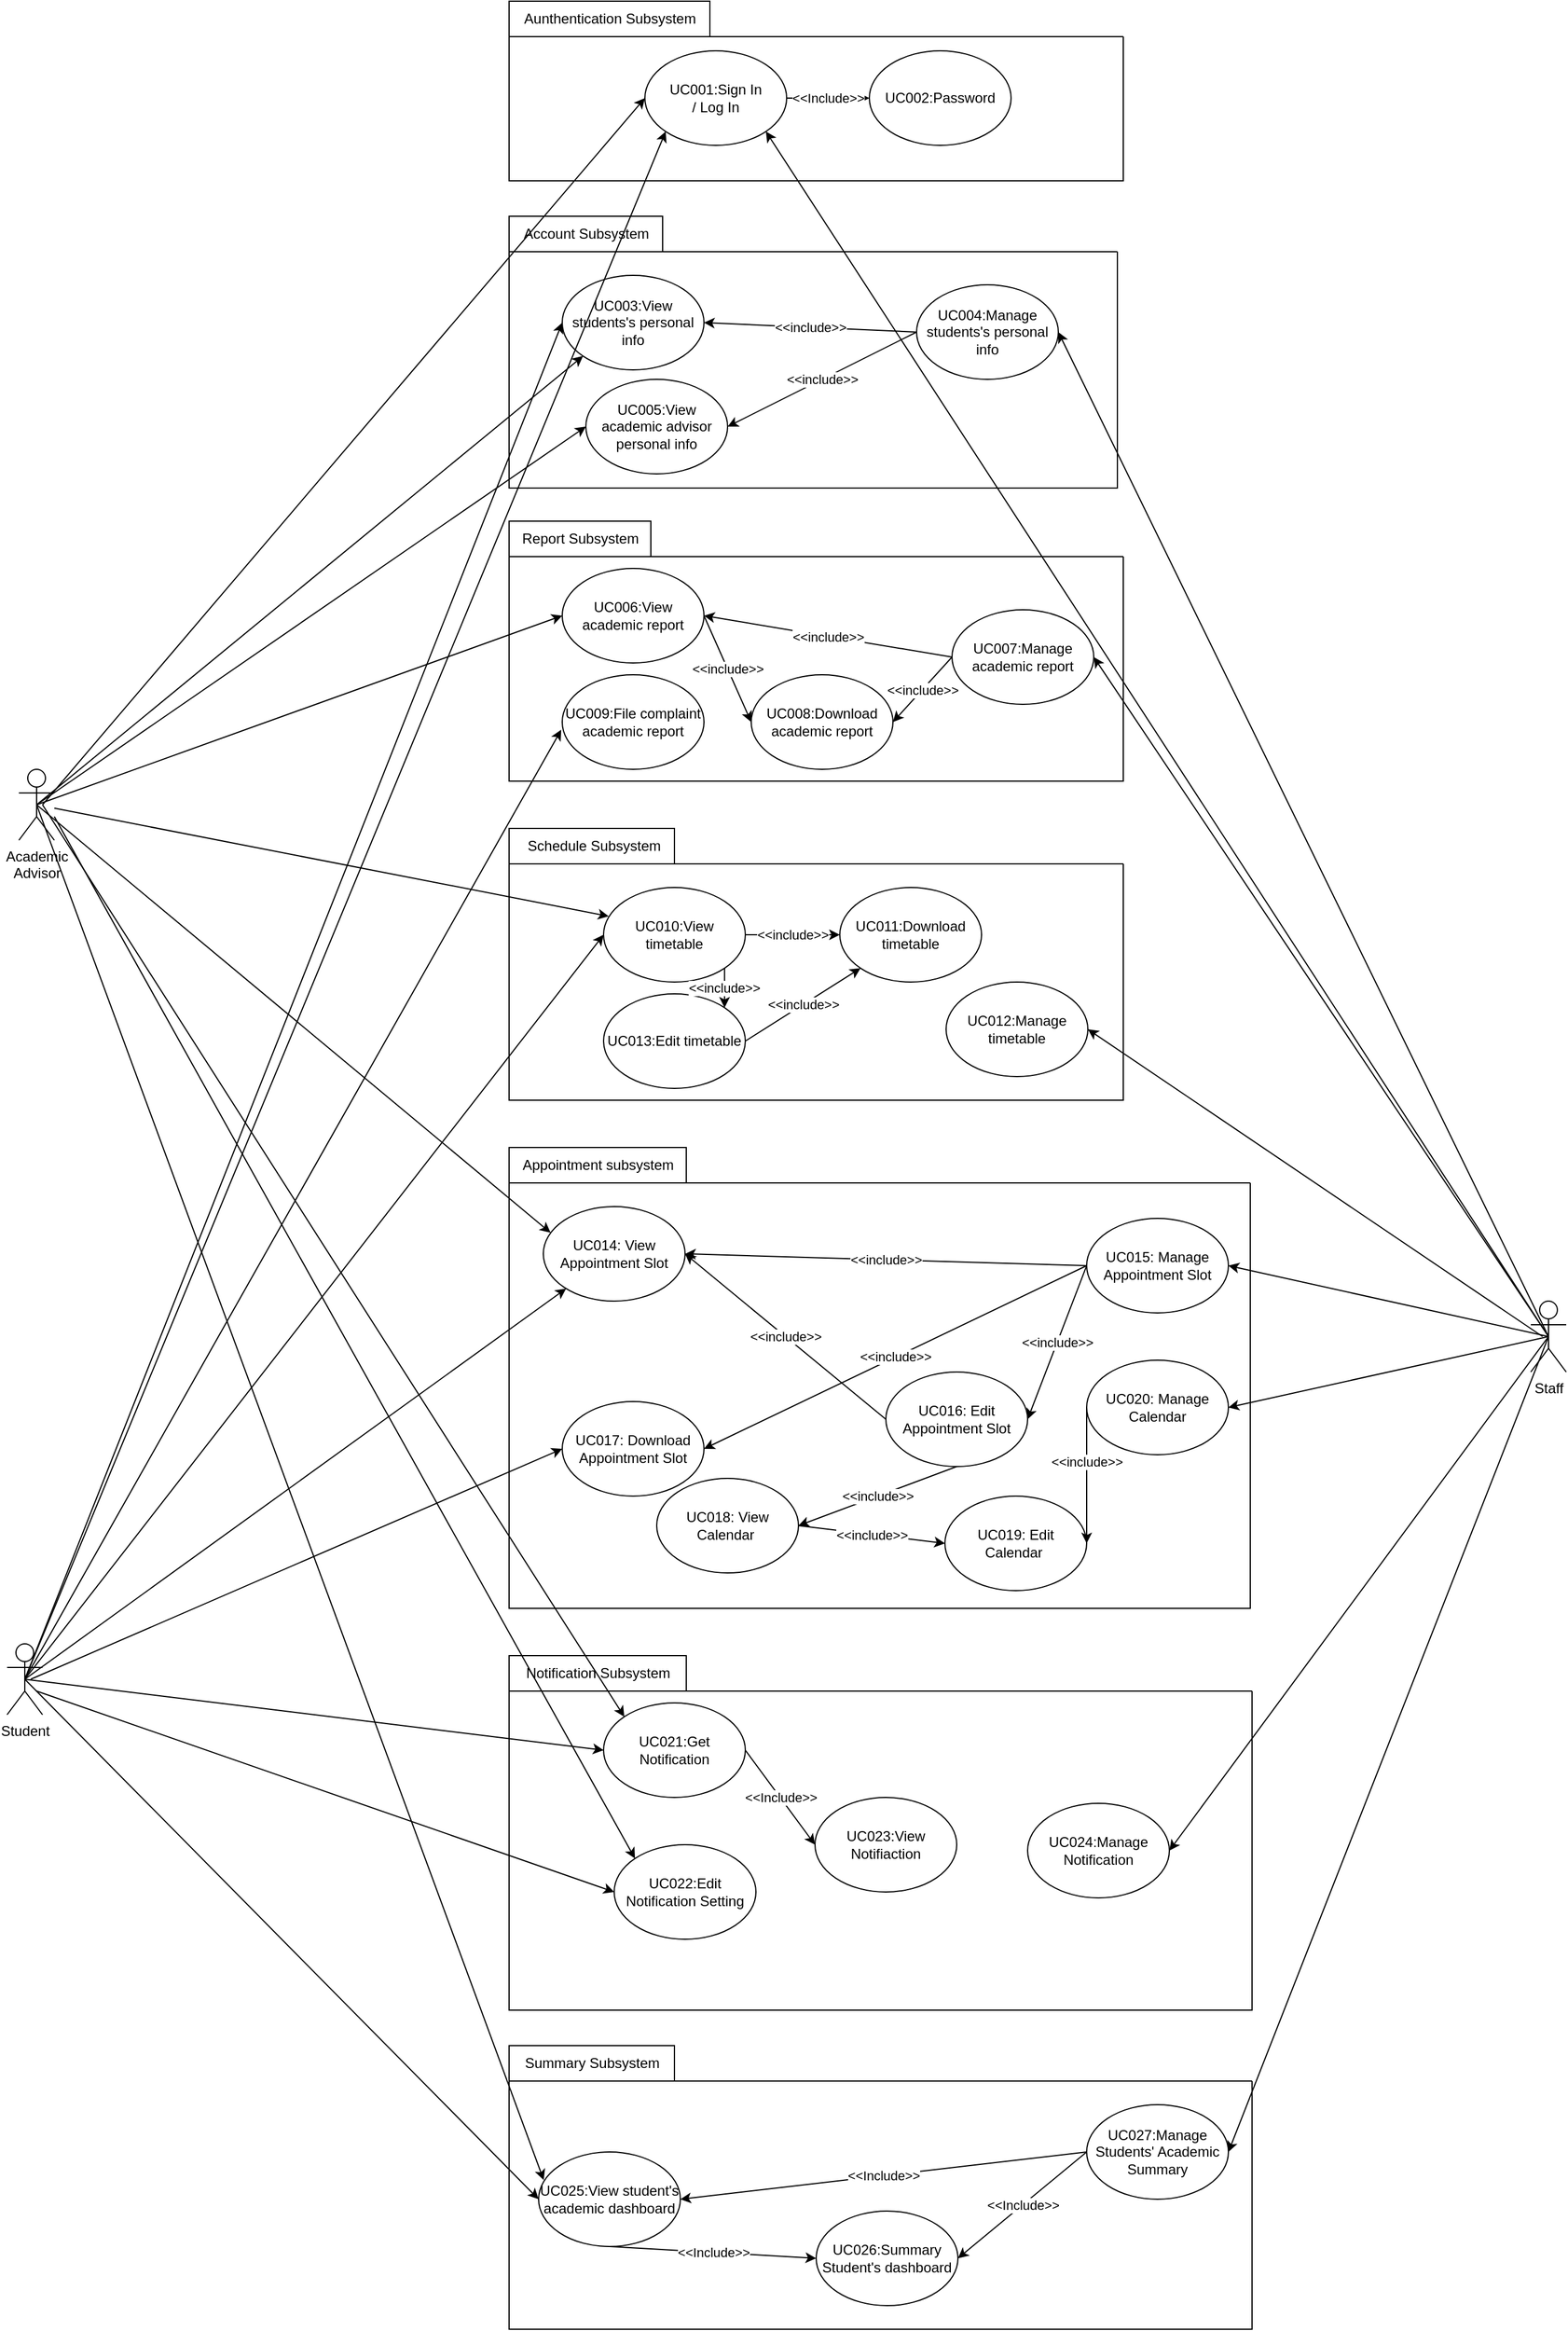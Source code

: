 <mxfile>
    <diagram id="Ir0NtG7bJPNsTs--VWmk" name="Page-1">
        <mxGraphModel dx="1682" dy="611" grid="1" gridSize="10" guides="1" tooltips="1" connect="1" arrows="1" fold="1" page="1" pageScale="1" pageWidth="850" pageHeight="1100" math="0" shadow="0">
            <root>
                <mxCell id="0"/>
                <mxCell id="1" parent="0"/>
                <mxCell id="3" value="Academic &lt;br&gt;Advisor" style="shape=umlActor;verticalLabelPosition=bottom;verticalAlign=top;html=1;outlineConnect=0;" vertex="1" parent="1">
                    <mxGeometry x="-610" y="680" width="30" height="60" as="geometry"/>
                </mxCell>
                <mxCell id="4" value="Staff" style="shape=umlActor;verticalLabelPosition=bottom;verticalAlign=top;html=1;outlineConnect=0;" vertex="1" parent="1">
                    <mxGeometry x="670" y="1130" width="30" height="60" as="geometry"/>
                </mxCell>
                <mxCell id="5" value="" style="swimlane;startSize=0;" vertex="1" parent="1">
                    <mxGeometry x="-195" y="500" width="520" height="190" as="geometry"/>
                </mxCell>
                <mxCell id="6" value="UC006:View academic report" style="ellipse;whiteSpace=wrap;html=1;" vertex="1" parent="5">
                    <mxGeometry x="45" y="10" width="120" height="80" as="geometry"/>
                </mxCell>
                <mxCell id="7" value="UC008:Download academic report" style="ellipse;whiteSpace=wrap;html=1;" vertex="1" parent="5">
                    <mxGeometry x="205" y="100" width="120" height="80" as="geometry"/>
                </mxCell>
                <mxCell id="8" value="UC007:Manage academic report" style="ellipse;whiteSpace=wrap;html=1;" vertex="1" parent="5">
                    <mxGeometry x="375" y="45" width="120" height="80" as="geometry"/>
                </mxCell>
                <mxCell id="9" value="UC009:File complaint academic report" style="ellipse;whiteSpace=wrap;html=1;" vertex="1" parent="5">
                    <mxGeometry x="45" y="100" width="120" height="80" as="geometry"/>
                </mxCell>
                <mxCell id="10" value="" style="endArrow=classic;html=1;rounded=0;exitX=0;exitY=0.5;exitDx=0;exitDy=0;entryX=1;entryY=0.5;entryDx=0;entryDy=0;" edge="1" parent="5" source="8" target="6">
                    <mxGeometry relative="1" as="geometry">
                        <mxPoint x="185" y="140" as="sourcePoint"/>
                        <mxPoint x="285" y="140" as="targetPoint"/>
                    </mxGeometry>
                </mxCell>
                <mxCell id="11" value="&amp;lt;&amp;lt;include&amp;gt;&amp;gt;" style="edgeLabel;resizable=0;html=1;align=center;verticalAlign=middle;" connectable="0" vertex="1" parent="10">
                    <mxGeometry relative="1" as="geometry"/>
                </mxCell>
                <mxCell id="12" value="" style="endArrow=classic;html=1;rounded=0;exitX=0;exitY=0.5;exitDx=0;exitDy=0;entryX=1;entryY=0.5;entryDx=0;entryDy=0;" edge="1" parent="5" source="8" target="7">
                    <mxGeometry relative="1" as="geometry">
                        <mxPoint x="365" y="145" as="sourcePoint"/>
                        <mxPoint x="175" y="60" as="targetPoint"/>
                    </mxGeometry>
                </mxCell>
                <mxCell id="13" value="&amp;lt;&amp;lt;include&amp;gt;&amp;gt;" style="edgeLabel;resizable=0;html=1;align=center;verticalAlign=middle;" connectable="0" vertex="1" parent="12">
                    <mxGeometry relative="1" as="geometry"/>
                </mxCell>
                <mxCell id="14" value="" style="endArrow=classic;html=1;rounded=0;exitX=1;exitY=0.5;exitDx=0;exitDy=0;entryX=0;entryY=0.5;entryDx=0;entryDy=0;" edge="1" parent="5" source="6" target="7">
                    <mxGeometry relative="1" as="geometry">
                        <mxPoint x="385" y="95" as="sourcePoint"/>
                        <mxPoint x="330" y="140" as="targetPoint"/>
                    </mxGeometry>
                </mxCell>
                <mxCell id="15" value="&amp;lt;&amp;lt;include&amp;gt;&amp;gt;" style="edgeLabel;resizable=0;html=1;align=center;verticalAlign=middle;" connectable="0" vertex="1" parent="14">
                    <mxGeometry relative="1" as="geometry"/>
                </mxCell>
                <mxCell id="16" value="Aunthentication Subsystem" style="text;html=1;align=center;verticalAlign=middle;resizable=0;points=[];autosize=1;strokeColor=default;fillColor=none;" vertex="1" parent="1">
                    <mxGeometry x="-195" y="30" width="170" height="30" as="geometry"/>
                </mxCell>
                <mxCell id="17" value="" style="swimlane;startSize=0;" vertex="1" parent="1">
                    <mxGeometry x="-195" y="60" width="520" height="122" as="geometry"/>
                </mxCell>
                <mxCell id="18" value="UC001:Sign In &lt;br&gt;/ Log In" style="ellipse;whiteSpace=wrap;html=1;" vertex="1" parent="17">
                    <mxGeometry x="115" y="12" width="120" height="80" as="geometry"/>
                </mxCell>
                <mxCell id="19" value="UC002:Password" style="ellipse;whiteSpace=wrap;html=1;" vertex="1" parent="17">
                    <mxGeometry x="305" y="12" width="120" height="80" as="geometry"/>
                </mxCell>
                <mxCell id="20" value="" style="endArrow=classic;html=1;rounded=0;exitX=1;exitY=0.5;exitDx=0;exitDy=0;entryX=0;entryY=0.5;entryDx=0;entryDy=0;" edge="1" parent="17" source="18" target="19">
                    <mxGeometry relative="1" as="geometry">
                        <mxPoint x="245" y="110" as="sourcePoint"/>
                        <mxPoint x="345" y="110" as="targetPoint"/>
                    </mxGeometry>
                </mxCell>
                <mxCell id="21" value="&amp;lt;&amp;lt;Include&amp;gt;&amp;gt;" style="edgeLabel;resizable=0;html=1;align=center;verticalAlign=middle;" connectable="0" vertex="1" parent="20">
                    <mxGeometry relative="1" as="geometry"/>
                </mxCell>
                <mxCell id="22" value="Account Subsystem" style="text;html=1;align=center;verticalAlign=middle;resizable=0;points=[];autosize=1;strokeColor=default;fillColor=none;" vertex="1" parent="1">
                    <mxGeometry x="-195" y="212" width="130" height="30" as="geometry"/>
                </mxCell>
                <mxCell id="23" value="" style="swimlane;startSize=0;" vertex="1" parent="1">
                    <mxGeometry x="-195" y="1460" width="629" height="270" as="geometry"/>
                </mxCell>
                <mxCell id="24" value="" style="ellipse;whiteSpace=wrap;html=1;" vertex="1" parent="23">
                    <mxGeometry x="470" y="-542" height="80" as="geometry"/>
                </mxCell>
                <mxCell id="25" value="UC021:Get Notification" style="ellipse;whiteSpace=wrap;html=1;" vertex="1" parent="23">
                    <mxGeometry x="80" y="10" width="120" height="80" as="geometry"/>
                </mxCell>
                <mxCell id="26" value="UC022:Edit Notification Setting" style="ellipse;whiteSpace=wrap;html=1;" vertex="1" parent="23">
                    <mxGeometry x="89" y="130" width="120" height="80" as="geometry"/>
                </mxCell>
                <mxCell id="27" value="UC023:View Notifiaction" style="ellipse;whiteSpace=wrap;html=1;" vertex="1" parent="23">
                    <mxGeometry x="259" y="90" width="120" height="80" as="geometry"/>
                </mxCell>
                <mxCell id="28" value="UC024:Manage Notification" style="ellipse;whiteSpace=wrap;html=1;" vertex="1" parent="23">
                    <mxGeometry x="439" y="95" width="120" height="80" as="geometry"/>
                </mxCell>
                <mxCell id="29" value="" style="endArrow=classic;html=1;rounded=0;exitX=1;exitY=0.5;exitDx=0;exitDy=0;entryX=0;entryY=0.5;entryDx=0;entryDy=0;" edge="1" parent="23" source="25" target="27">
                    <mxGeometry relative="1" as="geometry">
                        <mxPoint x="377.04" y="270.0" as="sourcePoint"/>
                        <mxPoint x="140" y="110" as="targetPoint"/>
                    </mxGeometry>
                </mxCell>
                <mxCell id="30" value="&amp;lt;&amp;lt;Include&amp;gt;&amp;gt;" style="edgeLabel;resizable=0;html=1;align=center;verticalAlign=middle;" connectable="0" vertex="1" parent="29">
                    <mxGeometry relative="1" as="geometry"/>
                </mxCell>
                <mxCell id="31" value="Summary Subsystem" style="text;html=1;align=center;verticalAlign=middle;resizable=0;points=[];autosize=1;strokeColor=default;fillColor=none;" vertex="1" parent="1">
                    <mxGeometry x="-195" y="1760" width="140" height="30" as="geometry"/>
                </mxCell>
                <mxCell id="32" value="" style="swimlane;startSize=0;" vertex="1" parent="1">
                    <mxGeometry x="-195" y="242" width="515" height="200" as="geometry"/>
                </mxCell>
                <mxCell id="33" value="UC003:View students's personal info" style="ellipse;whiteSpace=wrap;html=1;" vertex="1" parent="32">
                    <mxGeometry x="45" y="20" width="120" height="80" as="geometry"/>
                </mxCell>
                <mxCell id="34" value="UC005:View academic advisor personal info" style="ellipse;whiteSpace=wrap;html=1;" vertex="1" parent="32">
                    <mxGeometry x="65" y="108" width="120" height="80" as="geometry"/>
                </mxCell>
                <mxCell id="35" value="UC004:Manage students's personal info" style="ellipse;whiteSpace=wrap;html=1;" vertex="1" parent="32">
                    <mxGeometry x="345" y="28" width="120" height="80" as="geometry"/>
                </mxCell>
                <mxCell id="36" value="" style="endArrow=classic;html=1;rounded=0;entryX=1;entryY=0.5;entryDx=0;entryDy=0;exitX=0;exitY=0.5;exitDx=0;exitDy=0;" edge="1" parent="32" source="35" target="33">
                    <mxGeometry relative="1" as="geometry">
                        <mxPoint x="365" y="403" as="sourcePoint"/>
                        <mxPoint x="175" y="318" as="targetPoint"/>
                    </mxGeometry>
                </mxCell>
                <mxCell id="37" value="&amp;lt;&amp;lt;include&amp;gt;&amp;gt;" style="edgeLabel;resizable=0;html=1;align=center;verticalAlign=middle;" connectable="0" vertex="1" parent="36">
                    <mxGeometry relative="1" as="geometry"/>
                </mxCell>
                <mxCell id="38" value="" style="endArrow=classic;html=1;rounded=0;entryX=1;entryY=0.5;entryDx=0;entryDy=0;exitX=0;exitY=0.5;exitDx=0;exitDy=0;" edge="1" parent="32" source="35" target="34">
                    <mxGeometry relative="1" as="geometry">
                        <mxPoint x="355" y="78" as="sourcePoint"/>
                        <mxPoint x="175" y="70" as="targetPoint"/>
                    </mxGeometry>
                </mxCell>
                <mxCell id="39" value="&amp;lt;&amp;lt;include&amp;gt;&amp;gt;" style="edgeLabel;resizable=0;html=1;align=center;verticalAlign=middle;" connectable="0" vertex="1" parent="38">
                    <mxGeometry relative="1" as="geometry"/>
                </mxCell>
                <mxCell id="40" value="Report Subsystem" style="text;html=1;align=center;verticalAlign=middle;resizable=0;points=[];autosize=1;strokeColor=default;fillColor=none;" vertex="1" parent="1">
                    <mxGeometry x="-195" y="470" width="120" height="30" as="geometry"/>
                </mxCell>
                <mxCell id="41" value="" style="swimlane;startSize=0;" vertex="1" parent="1">
                    <mxGeometry x="-195" y="1790" width="629" height="210" as="geometry"/>
                </mxCell>
                <mxCell id="42" value="UC025:View student's academic dashboard" style="ellipse;whiteSpace=wrap;html=1;" vertex="1" parent="41">
                    <mxGeometry x="25" y="60" width="120" height="80" as="geometry"/>
                </mxCell>
                <mxCell id="43" value="UC026:Summary Student's dashboard" style="ellipse;whiteSpace=wrap;html=1;" vertex="1" parent="41">
                    <mxGeometry x="260" y="110" width="120" height="80" as="geometry"/>
                </mxCell>
                <mxCell id="44" value="UC027:Manage Students' Academic Summary" style="ellipse;whiteSpace=wrap;html=1;" vertex="1" parent="41">
                    <mxGeometry x="489" y="20" width="120" height="80" as="geometry"/>
                </mxCell>
                <mxCell id="45" value="" style="endArrow=classic;html=1;rounded=0;exitX=0;exitY=0.5;exitDx=0;exitDy=0;entryX=1;entryY=0.5;entryDx=0;entryDy=0;" edge="1" parent="41" source="44" target="42">
                    <mxGeometry relative="1" as="geometry">
                        <mxPoint x="438.04" y="113.24" as="sourcePoint"/>
                        <mxPoint x="190" y="50" as="targetPoint"/>
                    </mxGeometry>
                </mxCell>
                <mxCell id="46" value="&amp;lt;&amp;lt;Include&amp;gt;&amp;gt;" style="edgeLabel;resizable=0;html=1;align=center;verticalAlign=middle;" connectable="0" vertex="1" parent="45">
                    <mxGeometry relative="1" as="geometry"/>
                </mxCell>
                <mxCell id="47" value="" style="endArrow=classic;html=1;rounded=0;exitX=0;exitY=0.5;exitDx=0;exitDy=0;entryX=1;entryY=0.5;entryDx=0;entryDy=0;" edge="1" parent="41" source="44" target="43">
                    <mxGeometry relative="1" as="geometry">
                        <mxPoint x="329" y="-20" as="sourcePoint"/>
                        <mxPoint x="429" y="-20" as="targetPoint"/>
                    </mxGeometry>
                </mxCell>
                <mxCell id="48" value="&amp;lt;&amp;lt;Include&amp;gt;&amp;gt;" style="edgeLabel;resizable=0;html=1;align=center;verticalAlign=middle;" connectable="0" vertex="1" parent="47">
                    <mxGeometry relative="1" as="geometry"/>
                </mxCell>
                <mxCell id="49" value="" style="endArrow=classic;html=1;rounded=0;entryX=0;entryY=0.5;entryDx=0;entryDy=0;exitX=0.5;exitY=1;exitDx=0;exitDy=0;" edge="1" parent="41" source="42" target="43">
                    <mxGeometry relative="1" as="geometry">
                        <mxPoint x="130" y="70" as="sourcePoint"/>
                        <mxPoint x="230" y="150" as="targetPoint"/>
                    </mxGeometry>
                </mxCell>
                <mxCell id="50" value="&amp;lt;&amp;lt;Include&amp;gt;&amp;gt;" style="edgeLabel;resizable=0;html=1;align=center;verticalAlign=middle;" connectable="0" vertex="1" parent="49">
                    <mxGeometry relative="1" as="geometry"/>
                </mxCell>
                <mxCell id="51" value="" style="swimlane;startSize=0;" vertex="1" parent="1">
                    <mxGeometry x="-195" y="1030" width="627.5" height="360" as="geometry"/>
                </mxCell>
                <mxCell id="52" value="UC014: View Appointment Slot" style="ellipse;whiteSpace=wrap;html=1;" vertex="1" parent="51">
                    <mxGeometry x="29" y="20" width="120" height="80" as="geometry"/>
                </mxCell>
                <mxCell id="53" value="UC015: Manage Appointment Slot" style="ellipse;whiteSpace=wrap;html=1;" vertex="1" parent="51">
                    <mxGeometry x="489" y="30" width="120" height="80" as="geometry"/>
                </mxCell>
                <mxCell id="54" value="UC017: Download Appointment Slot" style="ellipse;whiteSpace=wrap;html=1;" vertex="1" parent="51">
                    <mxGeometry x="45" y="185" width="120" height="80" as="geometry"/>
                </mxCell>
                <mxCell id="55" value="UC018: View Calendar&amp;nbsp;" style="ellipse;whiteSpace=wrap;html=1;" vertex="1" parent="51">
                    <mxGeometry x="125" y="250" width="120" height="80" as="geometry"/>
                </mxCell>
                <mxCell id="56" value="UC020: Manage Calendar" style="ellipse;whiteSpace=wrap;html=1;" vertex="1" parent="51">
                    <mxGeometry x="489" y="150" width="120" height="80" as="geometry"/>
                </mxCell>
                <mxCell id="57" value="UC016: Edit Appointment Slot" style="ellipse;whiteSpace=wrap;html=1;" vertex="1" parent="51">
                    <mxGeometry x="319" y="160" width="120" height="80" as="geometry"/>
                </mxCell>
                <mxCell id="58" value="UC019: Edit Calendar&amp;nbsp;" style="ellipse;whiteSpace=wrap;html=1;" vertex="1" parent="51">
                    <mxGeometry x="369" y="265" width="120" height="80" as="geometry"/>
                </mxCell>
                <mxCell id="59" value="&amp;lt;&amp;lt;include&amp;gt;&amp;gt;" style="endArrow=classic;html=1;rounded=0;exitX=0;exitY=0.5;exitDx=0;exitDy=0;entryX=1;entryY=0.5;entryDx=0;entryDy=0;" edge="1" parent="51" source="53" target="57">
                    <mxGeometry relative="1" as="geometry">
                        <mxPoint x="489" y="110" as="sourcePoint"/>
                        <mxPoint x="169" y="90" as="targetPoint"/>
                    </mxGeometry>
                </mxCell>
                <mxCell id="60" value="&amp;lt;&amp;lt;include&amp;gt;&amp;gt;" style="endArrow=classic;html=1;rounded=0;exitX=0;exitY=0.5;exitDx=0;exitDy=0;entryX=1;entryY=0.5;entryDx=0;entryDy=0;" edge="1" parent="51" source="57" target="52">
                    <mxGeometry relative="1" as="geometry">
                        <mxPoint x="469" y="190" as="sourcePoint"/>
                        <mxPoint x="149" y="170" as="targetPoint"/>
                    </mxGeometry>
                </mxCell>
                <mxCell id="61" value="&amp;lt;&amp;lt;include&amp;gt;&amp;gt;" style="endArrow=classic;html=1;rounded=0;exitX=0.5;exitY=1;exitDx=0;exitDy=0;entryX=1;entryY=0.5;entryDx=0;entryDy=0;" edge="1" parent="51" source="57" target="55">
                    <mxGeometry relative="1" as="geometry">
                        <mxPoint x="530" y="280" as="sourcePoint"/>
                        <mxPoint x="210" y="260" as="targetPoint"/>
                    </mxGeometry>
                </mxCell>
                <mxCell id="62" value="&amp;lt;&amp;lt;include&amp;gt;&amp;gt;" style="endArrow=classic;html=1;rounded=0;exitX=1;exitY=0.5;exitDx=0;exitDy=0;entryX=0;entryY=0.5;entryDx=0;entryDy=0;" edge="1" parent="51" source="55" target="58">
                    <mxGeometry relative="1" as="geometry">
                        <mxPoint x="309" y="260" as="sourcePoint"/>
                        <mxPoint x="249" y="310" as="targetPoint"/>
                    </mxGeometry>
                </mxCell>
                <mxCell id="63" value="" style="endArrow=classic;html=1;rounded=0;exitX=0;exitY=0.5;exitDx=0;exitDy=0;entryX=1;entryY=0.5;entryDx=0;entryDy=0;" edge="1" parent="51" source="56" target="58">
                    <mxGeometry width="50" height="50" relative="1" as="geometry">
                        <mxPoint x="259" y="340" as="sourcePoint"/>
                        <mxPoint x="309" y="290" as="targetPoint"/>
                    </mxGeometry>
                </mxCell>
                <mxCell id="64" value="&amp;lt;&amp;lt;include&amp;gt;&amp;gt;" style="edgeLabel;html=1;align=center;verticalAlign=middle;resizable=0;points=[];" connectable="0" vertex="1" parent="63">
                    <mxGeometry x="-0.208" relative="1" as="geometry">
                        <mxPoint as="offset"/>
                    </mxGeometry>
                </mxCell>
                <mxCell id="65" value="&amp;lt;&amp;lt;include&amp;gt;&amp;gt;" style="endArrow=classic;html=1;rounded=0;exitX=0;exitY=0.5;exitDx=0;exitDy=0;entryX=1;entryY=0.5;entryDx=0;entryDy=0;" edge="1" parent="51" source="53" target="52">
                    <mxGeometry relative="1" as="geometry">
                        <mxPoint x="370" y="-60" as="sourcePoint"/>
                        <mxPoint x="470" y="-60" as="targetPoint"/>
                    </mxGeometry>
                </mxCell>
                <mxCell id="66" value="&amp;lt;&amp;lt;include&amp;gt;&amp;gt;" style="endArrow=classic;html=1;rounded=0;entryX=1;entryY=0.5;entryDx=0;entryDy=0;exitX=0;exitY=0.5;exitDx=0;exitDy=0;" edge="1" parent="51" source="53" target="54">
                    <mxGeometry relative="1" as="geometry">
                        <mxPoint x="465" y="150" as="sourcePoint"/>
                        <mxPoint x="154" y="140" as="targetPoint"/>
                    </mxGeometry>
                </mxCell>
                <mxCell id="67" value="Student&lt;br&gt;" style="shape=umlActor;verticalLabelPosition=bottom;verticalAlign=top;html=1;outlineConnect=0;" vertex="1" parent="1">
                    <mxGeometry x="-620" y="1420" width="30" height="60" as="geometry"/>
                </mxCell>
                <mxCell id="68" value="" style="swimlane;startSize=0;" vertex="1" parent="1">
                    <mxGeometry x="-195" y="760" width="520" height="200" as="geometry"/>
                </mxCell>
                <mxCell id="69" value="" style="ellipse;whiteSpace=wrap;html=1;" vertex="1" parent="68">
                    <mxGeometry x="430" y="-610" height="80" as="geometry"/>
                </mxCell>
                <mxCell id="70" value="UC011:Download timetable" style="ellipse;whiteSpace=wrap;html=1;" vertex="1" parent="68">
                    <mxGeometry x="280" y="20" width="120" height="80" as="geometry"/>
                </mxCell>
                <mxCell id="71" value="UC012:Manage timetable" style="ellipse;whiteSpace=wrap;html=1;" vertex="1" parent="68">
                    <mxGeometry x="370" y="100" width="120" height="80" as="geometry"/>
                </mxCell>
                <mxCell id="72" value="UC013:Edit timetable" style="ellipse;whiteSpace=wrap;html=1;" vertex="1" parent="68">
                    <mxGeometry x="80" y="110" width="120" height="80" as="geometry"/>
                </mxCell>
                <mxCell id="73" value="UC010:View timetable" style="ellipse;whiteSpace=wrap;html=1;" vertex="1" parent="68">
                    <mxGeometry x="80" y="20" width="120" height="80" as="geometry"/>
                </mxCell>
                <mxCell id="74" value="&amp;lt;&amp;lt;include&amp;gt;&amp;gt;" style="endArrow=classic;html=1;rounded=0;exitX=1;exitY=0.5;exitDx=0;exitDy=0;entryX=0;entryY=0.5;entryDx=0;entryDy=0;" edge="1" parent="68" source="73" target="70">
                    <mxGeometry relative="1" as="geometry">
                        <mxPoint x="505" y="229" as="sourcePoint"/>
                        <mxPoint x="185" y="209" as="targetPoint"/>
                    </mxGeometry>
                </mxCell>
                <mxCell id="75" value="&amp;lt;&amp;lt;include&amp;gt;&amp;gt;" style="endArrow=classic;html=1;rounded=0;entryX=1;entryY=0;entryDx=0;entryDy=0;exitX=1;exitY=1;exitDx=0;exitDy=0;" edge="1" parent="68" source="73" target="72">
                    <mxGeometry relative="1" as="geometry">
                        <mxPoint x="205" y="60" as="sourcePoint"/>
                        <mxPoint x="290" y="70" as="targetPoint"/>
                    </mxGeometry>
                </mxCell>
                <mxCell id="76" value="&amp;lt;&amp;lt;include&amp;gt;&amp;gt;" style="endArrow=classic;html=1;rounded=0;exitX=1;exitY=0.5;exitDx=0;exitDy=0;entryX=0;entryY=1;entryDx=0;entryDy=0;" edge="1" parent="68" source="72" target="70">
                    <mxGeometry relative="1" as="geometry">
                        <mxPoint x="210" y="70" as="sourcePoint"/>
                        <mxPoint x="290" y="70" as="targetPoint"/>
                    </mxGeometry>
                </mxCell>
                <mxCell id="77" value="&amp;nbsp;Schedule Subsystem" style="text;html=1;align=center;verticalAlign=middle;resizable=0;points=[];autosize=1;strokeColor=default;fillColor=none;" vertex="1" parent="1">
                    <mxGeometry x="-195" y="730" width="140" height="30" as="geometry"/>
                </mxCell>
                <mxCell id="78" value="Notification Subsystem" style="text;html=1;align=center;verticalAlign=middle;resizable=0;points=[];autosize=1;strokeColor=default;fillColor=none;" vertex="1" parent="1">
                    <mxGeometry x="-195" y="1430" width="150" height="30" as="geometry"/>
                </mxCell>
                <mxCell id="79" value="Appointment subsystem" style="text;html=1;align=center;verticalAlign=middle;resizable=0;points=[];autosize=1;strokeColor=default;fillColor=none;" vertex="1" parent="1">
                    <mxGeometry x="-195" y="1000" width="150" height="30" as="geometry"/>
                </mxCell>
                <mxCell id="80" value="" style="endArrow=classic;html=1;rounded=0;entryX=0;entryY=0.5;entryDx=0;entryDy=0;exitX=0.5;exitY=0.5;exitDx=0;exitDy=0;exitPerimeter=0;" edge="1" parent="1" source="3" target="34">
                    <mxGeometry width="50" height="50" relative="1" as="geometry">
                        <mxPoint x="-500" y="970" as="sourcePoint"/>
                        <mxPoint x="240" y="550" as="targetPoint"/>
                    </mxGeometry>
                </mxCell>
                <mxCell id="81" value="" style="endArrow=classic;html=1;rounded=0;exitX=0.5;exitY=0.5;exitDx=0;exitDy=0;exitPerimeter=0;entryX=0;entryY=0.5;entryDx=0;entryDy=0;" edge="1" parent="1" source="67" target="33">
                    <mxGeometry width="50" height="50" relative="1" as="geometry">
                        <mxPoint x="330" y="920" as="sourcePoint"/>
                        <mxPoint x="380" y="870" as="targetPoint"/>
                    </mxGeometry>
                </mxCell>
                <mxCell id="82" value="" style="endArrow=classic;html=1;rounded=0;entryX=0;entryY=0.5;entryDx=0;entryDy=0;exitX=0.5;exitY=0.5;exitDx=0;exitDy=0;exitPerimeter=0;" edge="1" parent="1" source="67" target="73">
                    <mxGeometry width="50" height="50" relative="1" as="geometry">
                        <mxPoint x="-510" y="1170" as="sourcePoint"/>
                        <mxPoint x="80" y="900" as="targetPoint"/>
                    </mxGeometry>
                </mxCell>
                <mxCell id="83" value="" style="endArrow=classic;html=1;rounded=0;exitX=0.5;exitY=0.5;exitDx=0;exitDy=0;exitPerimeter=0;" edge="1" parent="1" source="67" target="52">
                    <mxGeometry width="50" height="50" relative="1" as="geometry">
                        <mxPoint x="-515" y="1190" as="sourcePoint"/>
                        <mxPoint x="-240" y="1140" as="targetPoint"/>
                    </mxGeometry>
                </mxCell>
                <mxCell id="84" value="" style="endArrow=classic;html=1;rounded=0;entryX=0;entryY=1;entryDx=0;entryDy=0;exitX=0.5;exitY=0.5;exitDx=0;exitDy=0;exitPerimeter=0;" edge="1" parent="1" source="3" target="33">
                    <mxGeometry width="50" height="50" relative="1" as="geometry">
                        <mxPoint x="-500" y="960" as="sourcePoint"/>
                        <mxPoint x="-90" y="810" as="targetPoint"/>
                    </mxGeometry>
                </mxCell>
                <mxCell id="85" value="" style="endArrow=classic;html=1;rounded=0;exitX=0.5;exitY=0.5;exitDx=0;exitDy=0;exitPerimeter=0;entryX=0;entryY=0.5;entryDx=0;entryDy=0;" edge="1" parent="1" source="3" target="6">
                    <mxGeometry width="50" height="50" relative="1" as="geometry">
                        <mxPoint x="-490" y="970" as="sourcePoint"/>
                        <mxPoint x="-130" y="573" as="targetPoint"/>
                    </mxGeometry>
                </mxCell>
                <mxCell id="86" value="" style="endArrow=classic;html=1;rounded=0;exitX=0.5;exitY=0.5;exitDx=0;exitDy=0;exitPerimeter=0;entryX=0.051;entryY=0.277;entryDx=0;entryDy=0;entryPerimeter=0;" edge="1" parent="1" source="3" target="52">
                    <mxGeometry width="50" height="50" relative="1" as="geometry">
                        <mxPoint x="-180" y="1280" as="sourcePoint"/>
                        <mxPoint x="-130" y="1230" as="targetPoint"/>
                    </mxGeometry>
                </mxCell>
                <mxCell id="87" value="" style="endArrow=classic;html=1;rounded=0;exitX=0.5;exitY=0.5;exitDx=0;exitDy=0;exitPerimeter=0;entryX=1;entryY=0.5;entryDx=0;entryDy=0;" edge="1" parent="1" source="4" target="35">
                    <mxGeometry width="50" height="50" relative="1" as="geometry">
                        <mxPoint x="280" y="690" as="sourcePoint"/>
                        <mxPoint x="330" y="640" as="targetPoint"/>
                    </mxGeometry>
                </mxCell>
                <mxCell id="88" value="" style="endArrow=classic;html=1;rounded=0;entryX=0.036;entryY=0.304;entryDx=0;entryDy=0;entryPerimeter=0;" edge="1" parent="1" source="3" target="73">
                    <mxGeometry width="50" height="50" relative="1" as="geometry">
                        <mxPoint x="-480" y="980" as="sourcePoint"/>
                        <mxPoint x="-40" y="1010" as="targetPoint"/>
                    </mxGeometry>
                </mxCell>
                <mxCell id="89" value="" style="endArrow=classic;html=1;rounded=0;entryX=-0.007;entryY=0.582;entryDx=0;entryDy=0;entryPerimeter=0;exitX=0.5;exitY=0.5;exitDx=0;exitDy=0;exitPerimeter=0;" edge="1" parent="1" source="67" target="9">
                    <mxGeometry width="50" height="50" relative="1" as="geometry">
                        <mxPoint x="-500" y="1000" as="sourcePoint"/>
                        <mxPoint x="-170" y="890" as="targetPoint"/>
                    </mxGeometry>
                </mxCell>
                <mxCell id="90" value="" style="endArrow=classic;html=1;rounded=0;exitX=0.5;exitY=0.5;exitDx=0;exitDy=0;exitPerimeter=0;entryX=1;entryY=0.5;entryDx=0;entryDy=0;" edge="1" parent="1" source="4" target="8">
                    <mxGeometry width="50" height="50" relative="1" as="geometry">
                        <mxPoint x="655" y="710" as="sourcePoint"/>
                        <mxPoint x="280" y="320" as="targetPoint"/>
                    </mxGeometry>
                </mxCell>
                <mxCell id="91" value="" style="endArrow=classic;html=1;rounded=0;exitX=0.5;exitY=0.5;exitDx=0;exitDy=0;exitPerimeter=0;entryX=0;entryY=0.5;entryDx=0;entryDy=0;" edge="1" parent="1" source="67" target="42">
                    <mxGeometry width="50" height="50" relative="1" as="geometry">
                        <mxPoint x="-140" y="1490" as="sourcePoint"/>
                        <mxPoint x="-240" y="2000" as="targetPoint"/>
                    </mxGeometry>
                </mxCell>
                <mxCell id="92" value="" style="endArrow=classic;html=1;rounded=0;exitX=0.5;exitY=0.5;exitDx=0;exitDy=0;exitPerimeter=0;entryX=0.036;entryY=0.297;entryDx=0;entryDy=0;entryPerimeter=0;" edge="1" parent="1" source="3" target="42">
                    <mxGeometry width="50" height="50" relative="1" as="geometry">
                        <mxPoint x="-590" y="710" as="sourcePoint"/>
                        <mxPoint x="-120" y="1985.714" as="targetPoint"/>
                    </mxGeometry>
                </mxCell>
                <mxCell id="93" value="" style="endArrow=classic;html=1;rounded=0;entryX=0;entryY=0.5;entryDx=0;entryDy=0;" edge="1" parent="1" target="18">
                    <mxGeometry width="50" height="50" relative="1" as="geometry">
                        <mxPoint x="-590" y="710" as="sourcePoint"/>
                        <mxPoint x="-70" y="120" as="targetPoint"/>
                    </mxGeometry>
                </mxCell>
                <mxCell id="94" value="" style="endArrow=classic;html=1;rounded=0;exitX=0.5;exitY=0.5;exitDx=0;exitDy=0;exitPerimeter=0;entryX=0;entryY=1;entryDx=0;entryDy=0;" edge="1" parent="1" source="67" target="18">
                    <mxGeometry width="50" height="50" relative="1" as="geometry">
                        <mxPoint x="70" y="1310" as="sourcePoint"/>
                        <mxPoint x="120" y="1260" as="targetPoint"/>
                    </mxGeometry>
                </mxCell>
                <mxCell id="95" value="" style="endArrow=classic;html=1;rounded=0;entryX=1;entryY=0.5;entryDx=0;entryDy=0;exitX=0.5;exitY=0.5;exitDx=0;exitDy=0;exitPerimeter=0;" edge="1" parent="1" source="4" target="28">
                    <mxGeometry width="50" height="50" relative="1" as="geometry">
                        <mxPoint x="680" y="1160" as="sourcePoint"/>
                        <mxPoint x="380" y="2087" as="targetPoint"/>
                    </mxGeometry>
                </mxCell>
                <mxCell id="96" value="" style="endArrow=classic;html=1;rounded=0;entryX=1;entryY=1;entryDx=0;entryDy=0;exitX=0.5;exitY=0.5;exitDx=0;exitDy=0;exitPerimeter=0;" edge="1" parent="1" source="4" target="18">
                    <mxGeometry width="50" height="50" relative="1" as="geometry">
                        <mxPoint x="690" y="1165.333" as="sourcePoint"/>
                        <mxPoint x="120" y="490" as="targetPoint"/>
                    </mxGeometry>
                </mxCell>
                <mxCell id="97" value="" style="endArrow=classic;html=1;rounded=0;exitX=0.5;exitY=0.5;exitDx=0;exitDy=0;exitPerimeter=0;entryX=0;entryY=0.5;entryDx=0;entryDy=0;" edge="1" parent="1" source="67" target="25">
                    <mxGeometry width="50" height="50" relative="1" as="geometry">
                        <mxPoint x="-70" y="1630" as="sourcePoint"/>
                        <mxPoint x="-20" y="1580" as="targetPoint"/>
                    </mxGeometry>
                </mxCell>
                <mxCell id="98" value="" style="endArrow=classic;html=1;rounded=0;entryX=0;entryY=0;entryDx=0;entryDy=0;" edge="1" parent="1" target="25">
                    <mxGeometry width="50" height="50" relative="1" as="geometry">
                        <mxPoint x="-590" y="710" as="sourcePoint"/>
                        <mxPoint x="-20" y="1580" as="targetPoint"/>
                    </mxGeometry>
                </mxCell>
                <mxCell id="99" value="" style="endArrow=classic;html=1;rounded=0;entryX=1;entryY=0.5;entryDx=0;entryDy=0;" edge="1" parent="1" target="53">
                    <mxGeometry width="50" height="50" relative="1" as="geometry">
                        <mxPoint x="685" y="1160" as="sourcePoint"/>
                        <mxPoint x="130" y="1310" as="targetPoint"/>
                    </mxGeometry>
                </mxCell>
                <mxCell id="100" value="" style="endArrow=classic;html=1;rounded=0;entryX=0;entryY=0.5;entryDx=0;entryDy=0;" edge="1" parent="1" target="54">
                    <mxGeometry width="50" height="50" relative="1" as="geometry">
                        <mxPoint x="-600" y="1450" as="sourcePoint"/>
                        <mxPoint x="150" y="1400" as="targetPoint"/>
                    </mxGeometry>
                </mxCell>
                <mxCell id="101" value="" style="endArrow=classic;html=1;rounded=0;exitX=0.5;exitY=0.5;exitDx=0;exitDy=0;entryX=1;entryY=0.5;entryDx=0;entryDy=0;exitPerimeter=0;" edge="1" parent="1" source="4" target="56">
                    <mxGeometry width="50" height="50" relative="1" as="geometry">
                        <mxPoint x="190" y="1440" as="sourcePoint"/>
                        <mxPoint x="240" y="1390" as="targetPoint"/>
                    </mxGeometry>
                </mxCell>
                <mxCell id="102" value="" style="endArrow=classic;html=1;rounded=0;entryX=1;entryY=0.5;entryDx=0;entryDy=0;exitX=0.5;exitY=0.5;exitDx=0;exitDy=0;exitPerimeter=0;" edge="1" parent="1" source="4" target="44">
                    <mxGeometry width="50" height="50" relative="1" as="geometry">
                        <mxPoint x="160" y="1650" as="sourcePoint"/>
                        <mxPoint x="210" y="1600" as="targetPoint"/>
                    </mxGeometry>
                </mxCell>
                <mxCell id="103" value="" style="endArrow=classic;html=1;rounded=0;entryX=1;entryY=0.5;entryDx=0;entryDy=0;" edge="1" parent="1" target="71">
                    <mxGeometry width="50" height="50" relative="1" as="geometry">
                        <mxPoint x="680" y="1160" as="sourcePoint"/>
                        <mxPoint x="120" y="960" as="targetPoint"/>
                    </mxGeometry>
                </mxCell>
                <mxCell id="104" value="" style="endArrow=classic;html=1;rounded=0;exitX=0.5;exitY=0.5;exitDx=0;exitDy=0;exitPerimeter=0;entryX=0;entryY=0.5;entryDx=0;entryDy=0;" edge="1" parent="1" target="26">
                    <mxGeometry width="50" height="50" relative="1" as="geometry">
                        <mxPoint x="-595" y="1460" as="sourcePoint"/>
                        <mxPoint x="-109" y="1650" as="targetPoint"/>
                    </mxGeometry>
                </mxCell>
                <mxCell id="105" value="" style="endArrow=classic;html=1;rounded=0;entryX=0;entryY=0;entryDx=0;entryDy=0;" edge="1" parent="1" target="26">
                    <mxGeometry width="50" height="50" relative="1" as="geometry">
                        <mxPoint x="-580" y="720" as="sourcePoint"/>
                        <mxPoint x="-91" y="1622" as="targetPoint"/>
                    </mxGeometry>
                </mxCell>
            </root>
        </mxGraphModel>
    </diagram>
</mxfile>